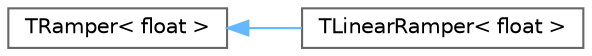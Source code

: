 digraph "Graphical Class Hierarchy"
{
 // INTERACTIVE_SVG=YES
 // LATEX_PDF_SIZE
  bgcolor="transparent";
  edge [fontname=Helvetica,fontsize=10,labelfontname=Helvetica,labelfontsize=10];
  node [fontname=Helvetica,fontsize=10,shape=box,height=0.2,width=0.4];
  rankdir="LR";
  Node0 [id="Node000000",label="TRamper\< float \>",height=0.2,width=0.4,color="grey40", fillcolor="white", style="filled",URL="$db/dbf/classTRamper.html",tooltip=" "];
  Node0 -> Node1 [id="edge8357_Node000000_Node000001",dir="back",color="steelblue1",style="solid",tooltip=" "];
  Node1 [id="Node000001",label="TLinearRamper\< float \>",height=0.2,width=0.4,color="grey40", fillcolor="white", style="filled",URL="$d4/d9e/classTLinearRamper.html",tooltip=" "];
}
